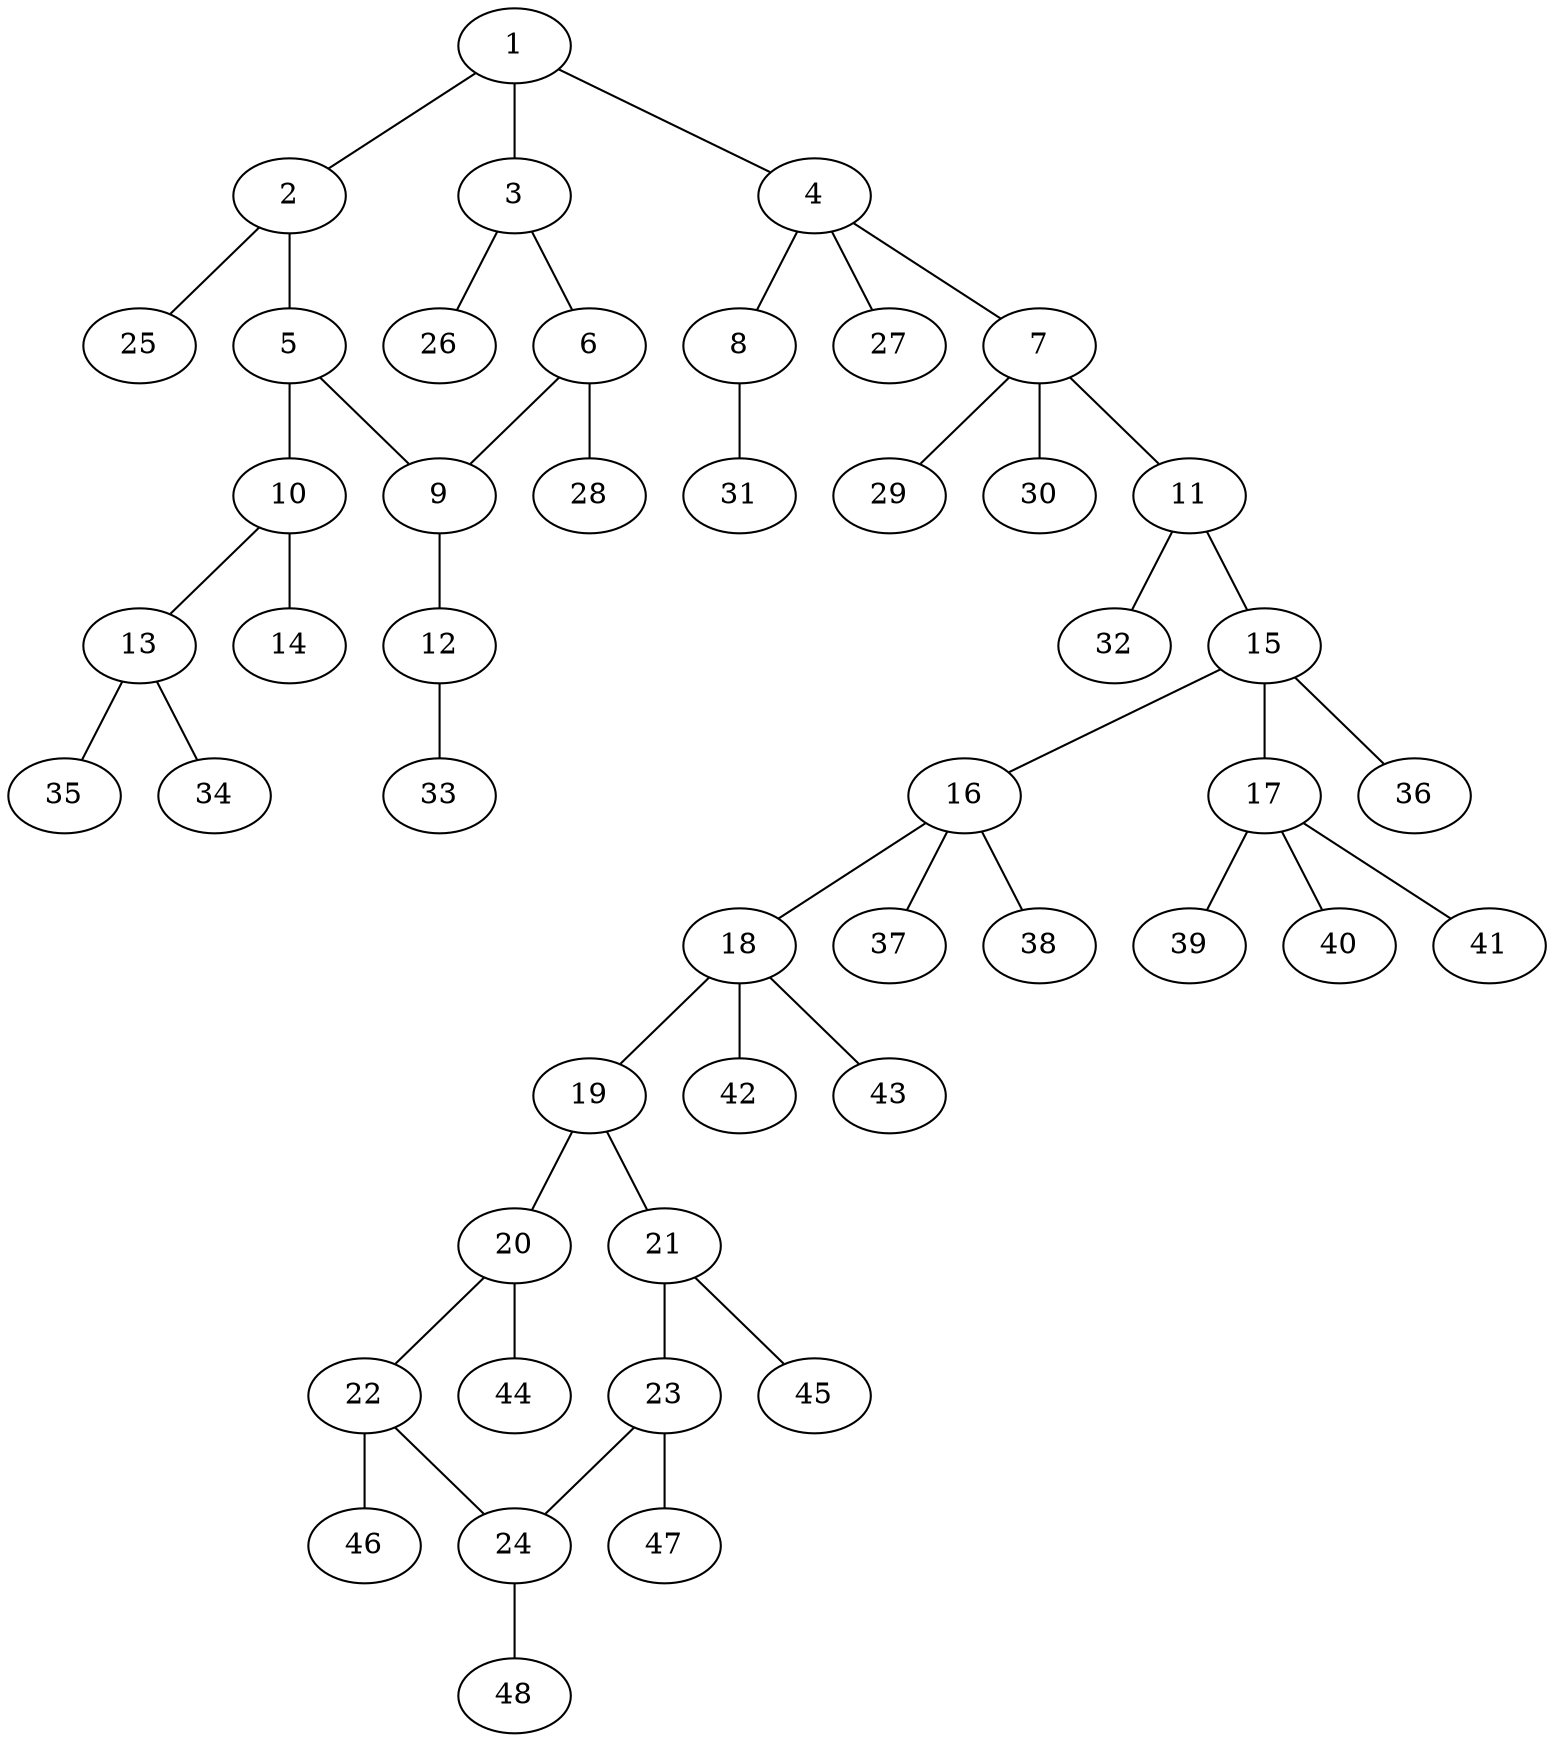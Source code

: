 graph molecule_4008 {
	1	 [chem=C];
	2	 [chem=C];
	1 -- 2	 [valence=1];
	3	 [chem=C];
	1 -- 3	 [valence=2];
	4	 [chem=C];
	1 -- 4	 [valence=1];
	5	 [chem=C];
	2 -- 5	 [valence=2];
	25	 [chem=H];
	2 -- 25	 [valence=1];
	6	 [chem=C];
	3 -- 6	 [valence=1];
	26	 [chem=H];
	3 -- 26	 [valence=1];
	7	 [chem=C];
	4 -- 7	 [valence=1];
	8	 [chem=O];
	4 -- 8	 [valence=1];
	27	 [chem=H];
	4 -- 27	 [valence=1];
	9	 [chem=C];
	5 -- 9	 [valence=1];
	10	 [chem=C];
	5 -- 10	 [valence=1];
	6 -- 9	 [valence=2];
	28	 [chem=H];
	6 -- 28	 [valence=1];
	11	 [chem=N];
	7 -- 11	 [valence=1];
	29	 [chem=H];
	7 -- 29	 [valence=1];
	30	 [chem=H];
	7 -- 30	 [valence=1];
	31	 [chem=H];
	8 -- 31	 [valence=1];
	12	 [chem=O];
	9 -- 12	 [valence=1];
	13	 [chem=N];
	10 -- 13	 [valence=1];
	14	 [chem=O];
	10 -- 14	 [valence=2];
	15	 [chem=C];
	11 -- 15	 [valence=1];
	32	 [chem=H];
	11 -- 32	 [valence=1];
	33	 [chem=H];
	12 -- 33	 [valence=1];
	34	 [chem=H];
	13 -- 34	 [valence=1];
	35	 [chem=H];
	13 -- 35	 [valence=1];
	16	 [chem=C];
	15 -- 16	 [valence=1];
	17	 [chem=C];
	15 -- 17	 [valence=1];
	36	 [chem=H];
	15 -- 36	 [valence=1];
	18	 [chem=C];
	16 -- 18	 [valence=1];
	37	 [chem=H];
	16 -- 37	 [valence=1];
	38	 [chem=H];
	16 -- 38	 [valence=1];
	39	 [chem=H];
	17 -- 39	 [valence=1];
	40	 [chem=H];
	17 -- 40	 [valence=1];
	41	 [chem=H];
	17 -- 41	 [valence=1];
	19	 [chem=C];
	18 -- 19	 [valence=1];
	42	 [chem=H];
	18 -- 42	 [valence=1];
	43	 [chem=H];
	18 -- 43	 [valence=1];
	20	 [chem=C];
	19 -- 20	 [valence=1];
	21	 [chem=C];
	19 -- 21	 [valence=2];
	22	 [chem=C];
	20 -- 22	 [valence=2];
	44	 [chem=H];
	20 -- 44	 [valence=1];
	23	 [chem=C];
	21 -- 23	 [valence=1];
	45	 [chem=H];
	21 -- 45	 [valence=1];
	24	 [chem=C];
	22 -- 24	 [valence=1];
	46	 [chem=H];
	22 -- 46	 [valence=1];
	23 -- 24	 [valence=2];
	47	 [chem=H];
	23 -- 47	 [valence=1];
	48	 [chem=H];
	24 -- 48	 [valence=1];
}
